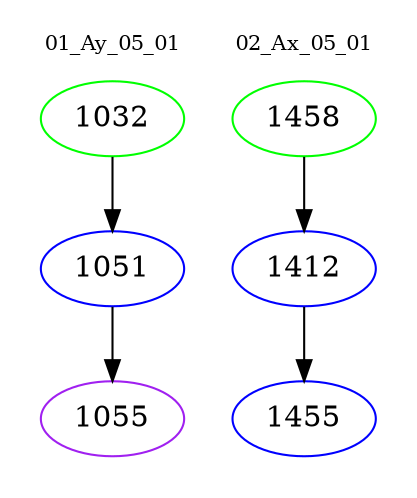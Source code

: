 digraph{
subgraph cluster_0 {
color = white
label = "01_Ay_05_01";
fontsize=10;
T0_1032 [label="1032", color="green"]
T0_1032 -> T0_1051 [color="black"]
T0_1051 [label="1051", color="blue"]
T0_1051 -> T0_1055 [color="black"]
T0_1055 [label="1055", color="purple"]
}
subgraph cluster_1 {
color = white
label = "02_Ax_05_01";
fontsize=10;
T1_1458 [label="1458", color="green"]
T1_1458 -> T1_1412 [color="black"]
T1_1412 [label="1412", color="blue"]
T1_1412 -> T1_1455 [color="black"]
T1_1455 [label="1455", color="blue"]
}
}
